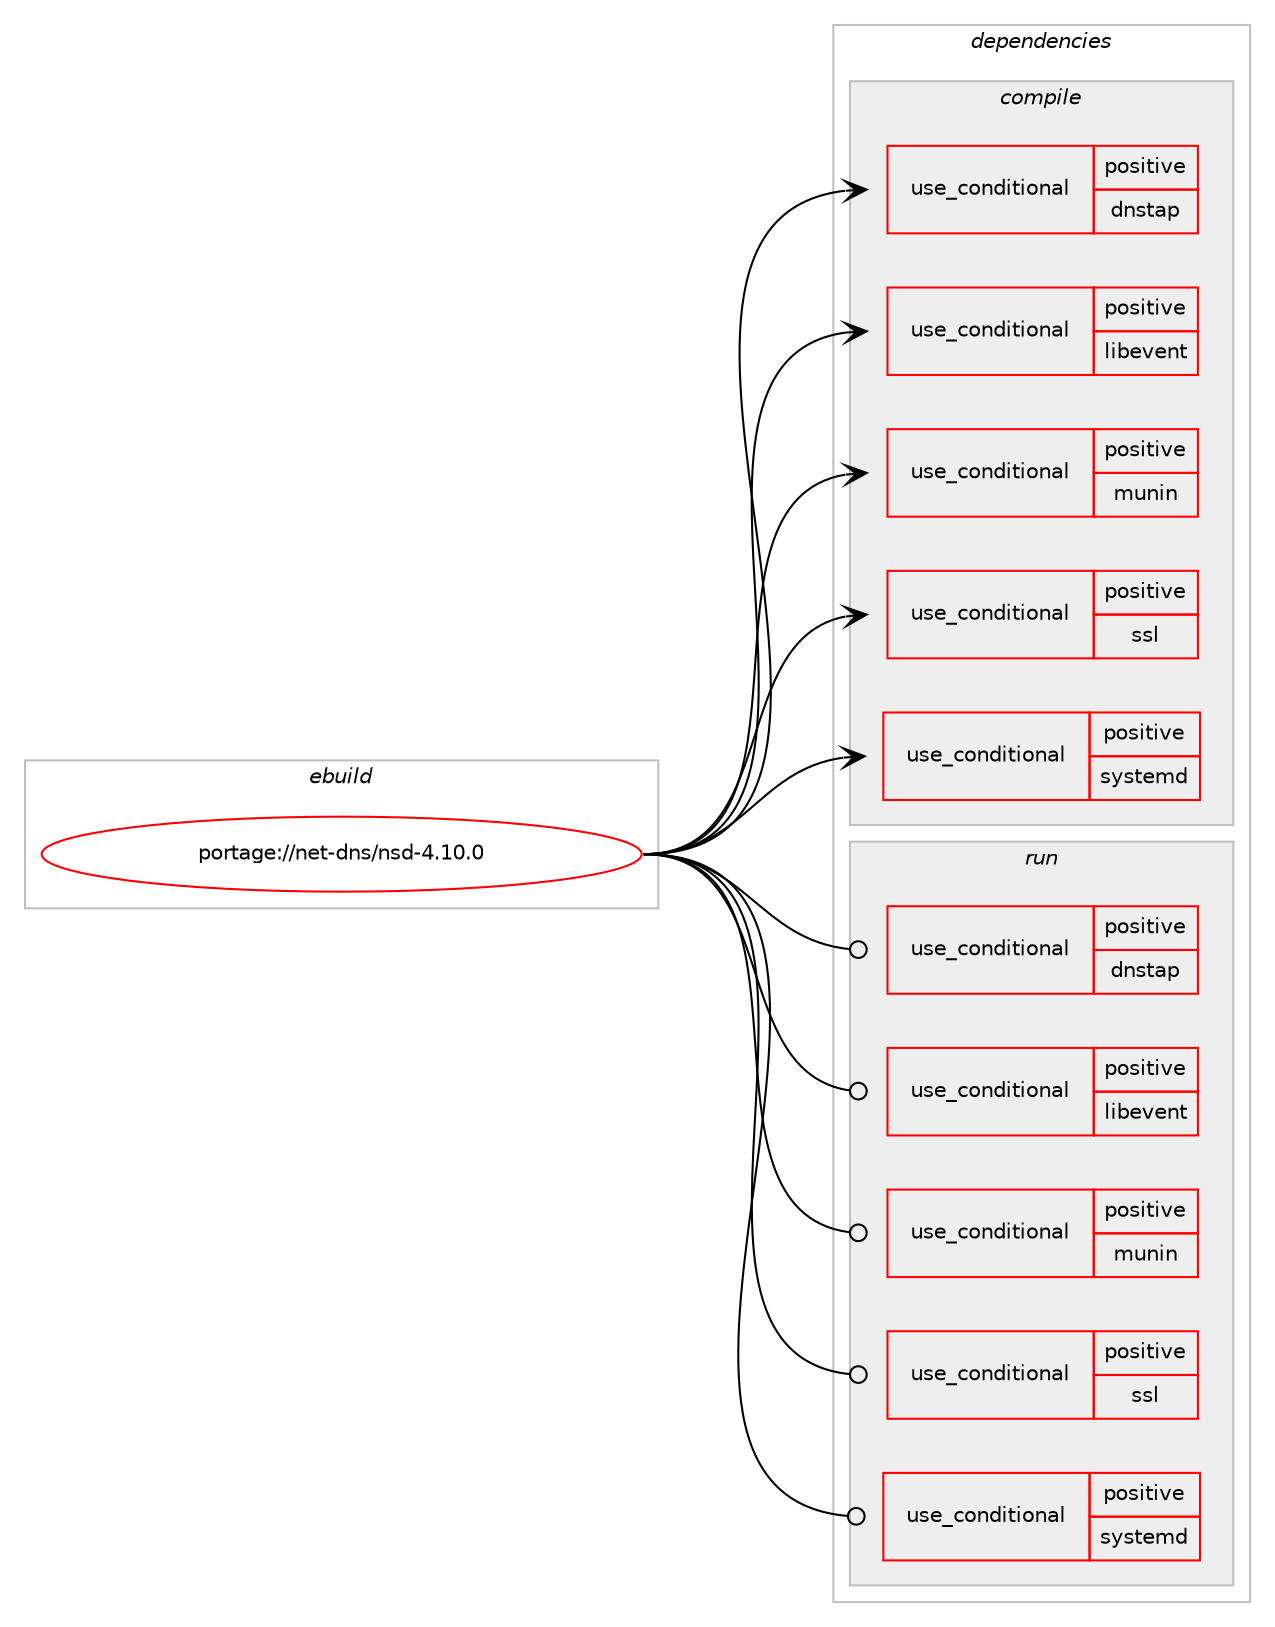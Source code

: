 digraph prolog {

# *************
# Graph options
# *************

newrank=true;
concentrate=true;
compound=true;
graph [rankdir=LR,fontname=Helvetica,fontsize=10,ranksep=1.5];#, ranksep=2.5, nodesep=0.2];
edge  [arrowhead=vee];
node  [fontname=Helvetica,fontsize=10];

# **********
# The ebuild
# **********

subgraph cluster_leftcol {
color=gray;
rank=same;
label=<<i>ebuild</i>>;
id [label="portage://net-dns/nsd-4.10.0", color=red, width=4, href="../net-dns/nsd-4.10.0.svg"];
}

# ****************
# The dependencies
# ****************

subgraph cluster_midcol {
color=gray;
label=<<i>dependencies</i>>;
subgraph cluster_compile {
fillcolor="#eeeeee";
style=filled;
label=<<i>compile</i>>;
subgraph cond87267 {
dependency176850 [label=<<TABLE BORDER="0" CELLBORDER="1" CELLSPACING="0" CELLPADDING="4"><TR><TD ROWSPAN="3" CELLPADDING="10">use_conditional</TD></TR><TR><TD>positive</TD></TR><TR><TD>dnstap</TD></TR></TABLE>>, shape=none, color=red];
# *** BEGIN UNKNOWN DEPENDENCY TYPE (TODO) ***
# dependency176850 -> package_dependency(portage://net-dns/nsd-4.10.0,install,no,dev-libs,fstrm,none,[,,],[],[])
# *** END UNKNOWN DEPENDENCY TYPE (TODO) ***

# *** BEGIN UNKNOWN DEPENDENCY TYPE (TODO) ***
# dependency176850 -> package_dependency(portage://net-dns/nsd-4.10.0,install,no,dev-libs,protobuf-c,none,[,,],[],[])
# *** END UNKNOWN DEPENDENCY TYPE (TODO) ***

}
id:e -> dependency176850:w [weight=20,style="solid",arrowhead="vee"];
subgraph cond87268 {
dependency176851 [label=<<TABLE BORDER="0" CELLBORDER="1" CELLSPACING="0" CELLPADDING="4"><TR><TD ROWSPAN="3" CELLPADDING="10">use_conditional</TD></TR><TR><TD>positive</TD></TR><TR><TD>libevent</TD></TR></TABLE>>, shape=none, color=red];
# *** BEGIN UNKNOWN DEPENDENCY TYPE (TODO) ***
# dependency176851 -> package_dependency(portage://net-dns/nsd-4.10.0,install,no,dev-libs,libevent,none,[,,],[],[])
# *** END UNKNOWN DEPENDENCY TYPE (TODO) ***

}
id:e -> dependency176851:w [weight=20,style="solid",arrowhead="vee"];
subgraph cond87269 {
dependency176852 [label=<<TABLE BORDER="0" CELLBORDER="1" CELLSPACING="0" CELLPADDING="4"><TR><TD ROWSPAN="3" CELLPADDING="10">use_conditional</TD></TR><TR><TD>positive</TD></TR><TR><TD>munin</TD></TR></TABLE>>, shape=none, color=red];
# *** BEGIN UNKNOWN DEPENDENCY TYPE (TODO) ***
# dependency176852 -> package_dependency(portage://net-dns/nsd-4.10.0,install,no,net-analyzer,munin,none,[,,],[],[])
# *** END UNKNOWN DEPENDENCY TYPE (TODO) ***

}
id:e -> dependency176852:w [weight=20,style="solid",arrowhead="vee"];
subgraph cond87270 {
dependency176853 [label=<<TABLE BORDER="0" CELLBORDER="1" CELLSPACING="0" CELLPADDING="4"><TR><TD ROWSPAN="3" CELLPADDING="10">use_conditional</TD></TR><TR><TD>positive</TD></TR><TR><TD>ssl</TD></TR></TABLE>>, shape=none, color=red];
# *** BEGIN UNKNOWN DEPENDENCY TYPE (TODO) ***
# dependency176853 -> package_dependency(portage://net-dns/nsd-4.10.0,install,no,dev-libs,openssl,none,[,,],[slot(0),equal],[])
# *** END UNKNOWN DEPENDENCY TYPE (TODO) ***

}
id:e -> dependency176853:w [weight=20,style="solid",arrowhead="vee"];
subgraph cond87271 {
dependency176854 [label=<<TABLE BORDER="0" CELLBORDER="1" CELLSPACING="0" CELLPADDING="4"><TR><TD ROWSPAN="3" CELLPADDING="10">use_conditional</TD></TR><TR><TD>positive</TD></TR><TR><TD>systemd</TD></TR></TABLE>>, shape=none, color=red];
# *** BEGIN UNKNOWN DEPENDENCY TYPE (TODO) ***
# dependency176854 -> package_dependency(portage://net-dns/nsd-4.10.0,install,no,sys-apps,systemd,none,[,,],[],[])
# *** END UNKNOWN DEPENDENCY TYPE (TODO) ***

}
id:e -> dependency176854:w [weight=20,style="solid",arrowhead="vee"];
# *** BEGIN UNKNOWN DEPENDENCY TYPE (TODO) ***
# id -> package_dependency(portage://net-dns/nsd-4.10.0,install,no,acct-group,nsd,none,[,,],[],[])
# *** END UNKNOWN DEPENDENCY TYPE (TODO) ***

# *** BEGIN UNKNOWN DEPENDENCY TYPE (TODO) ***
# id -> package_dependency(portage://net-dns/nsd-4.10.0,install,no,acct-user,nsd,none,[,,],[],[])
# *** END UNKNOWN DEPENDENCY TYPE (TODO) ***

}
subgraph cluster_compileandrun {
fillcolor="#eeeeee";
style=filled;
label=<<i>compile and run</i>>;
}
subgraph cluster_run {
fillcolor="#eeeeee";
style=filled;
label=<<i>run</i>>;
subgraph cond87272 {
dependency176855 [label=<<TABLE BORDER="0" CELLBORDER="1" CELLSPACING="0" CELLPADDING="4"><TR><TD ROWSPAN="3" CELLPADDING="10">use_conditional</TD></TR><TR><TD>positive</TD></TR><TR><TD>dnstap</TD></TR></TABLE>>, shape=none, color=red];
# *** BEGIN UNKNOWN DEPENDENCY TYPE (TODO) ***
# dependency176855 -> package_dependency(portage://net-dns/nsd-4.10.0,run,no,dev-libs,fstrm,none,[,,],[],[])
# *** END UNKNOWN DEPENDENCY TYPE (TODO) ***

# *** BEGIN UNKNOWN DEPENDENCY TYPE (TODO) ***
# dependency176855 -> package_dependency(portage://net-dns/nsd-4.10.0,run,no,dev-libs,protobuf-c,none,[,,],[],[])
# *** END UNKNOWN DEPENDENCY TYPE (TODO) ***

}
id:e -> dependency176855:w [weight=20,style="solid",arrowhead="odot"];
subgraph cond87273 {
dependency176856 [label=<<TABLE BORDER="0" CELLBORDER="1" CELLSPACING="0" CELLPADDING="4"><TR><TD ROWSPAN="3" CELLPADDING="10">use_conditional</TD></TR><TR><TD>positive</TD></TR><TR><TD>libevent</TD></TR></TABLE>>, shape=none, color=red];
# *** BEGIN UNKNOWN DEPENDENCY TYPE (TODO) ***
# dependency176856 -> package_dependency(portage://net-dns/nsd-4.10.0,run,no,dev-libs,libevent,none,[,,],[],[])
# *** END UNKNOWN DEPENDENCY TYPE (TODO) ***

}
id:e -> dependency176856:w [weight=20,style="solid",arrowhead="odot"];
subgraph cond87274 {
dependency176857 [label=<<TABLE BORDER="0" CELLBORDER="1" CELLSPACING="0" CELLPADDING="4"><TR><TD ROWSPAN="3" CELLPADDING="10">use_conditional</TD></TR><TR><TD>positive</TD></TR><TR><TD>munin</TD></TR></TABLE>>, shape=none, color=red];
# *** BEGIN UNKNOWN DEPENDENCY TYPE (TODO) ***
# dependency176857 -> package_dependency(portage://net-dns/nsd-4.10.0,run,no,net-analyzer,munin,none,[,,],[],[])
# *** END UNKNOWN DEPENDENCY TYPE (TODO) ***

}
id:e -> dependency176857:w [weight=20,style="solid",arrowhead="odot"];
subgraph cond87275 {
dependency176858 [label=<<TABLE BORDER="0" CELLBORDER="1" CELLSPACING="0" CELLPADDING="4"><TR><TD ROWSPAN="3" CELLPADDING="10">use_conditional</TD></TR><TR><TD>positive</TD></TR><TR><TD>ssl</TD></TR></TABLE>>, shape=none, color=red];
# *** BEGIN UNKNOWN DEPENDENCY TYPE (TODO) ***
# dependency176858 -> package_dependency(portage://net-dns/nsd-4.10.0,run,no,dev-libs,openssl,none,[,,],[slot(0),equal],[])
# *** END UNKNOWN DEPENDENCY TYPE (TODO) ***

}
id:e -> dependency176858:w [weight=20,style="solid",arrowhead="odot"];
subgraph cond87276 {
dependency176859 [label=<<TABLE BORDER="0" CELLBORDER="1" CELLSPACING="0" CELLPADDING="4"><TR><TD ROWSPAN="3" CELLPADDING="10">use_conditional</TD></TR><TR><TD>positive</TD></TR><TR><TD>systemd</TD></TR></TABLE>>, shape=none, color=red];
# *** BEGIN UNKNOWN DEPENDENCY TYPE (TODO) ***
# dependency176859 -> package_dependency(portage://net-dns/nsd-4.10.0,run,no,sys-apps,systemd,none,[,,],[],[])
# *** END UNKNOWN DEPENDENCY TYPE (TODO) ***

}
id:e -> dependency176859:w [weight=20,style="solid",arrowhead="odot"];
# *** BEGIN UNKNOWN DEPENDENCY TYPE (TODO) ***
# id -> package_dependency(portage://net-dns/nsd-4.10.0,run,no,acct-group,nsd,none,[,,],[],[])
# *** END UNKNOWN DEPENDENCY TYPE (TODO) ***

# *** BEGIN UNKNOWN DEPENDENCY TYPE (TODO) ***
# id -> package_dependency(portage://net-dns/nsd-4.10.0,run,no,acct-user,nsd,none,[,,],[],[])
# *** END UNKNOWN DEPENDENCY TYPE (TODO) ***

# *** BEGIN UNKNOWN DEPENDENCY TYPE (TODO) ***
# id -> package_dependency(portage://net-dns/nsd-4.10.0,run,no,virtual,tmpfiles,none,[,,],[],[])
# *** END UNKNOWN DEPENDENCY TYPE (TODO) ***

}
}

# **************
# The candidates
# **************

subgraph cluster_choices {
rank=same;
color=gray;
label=<<i>candidates</i>>;

}

}

